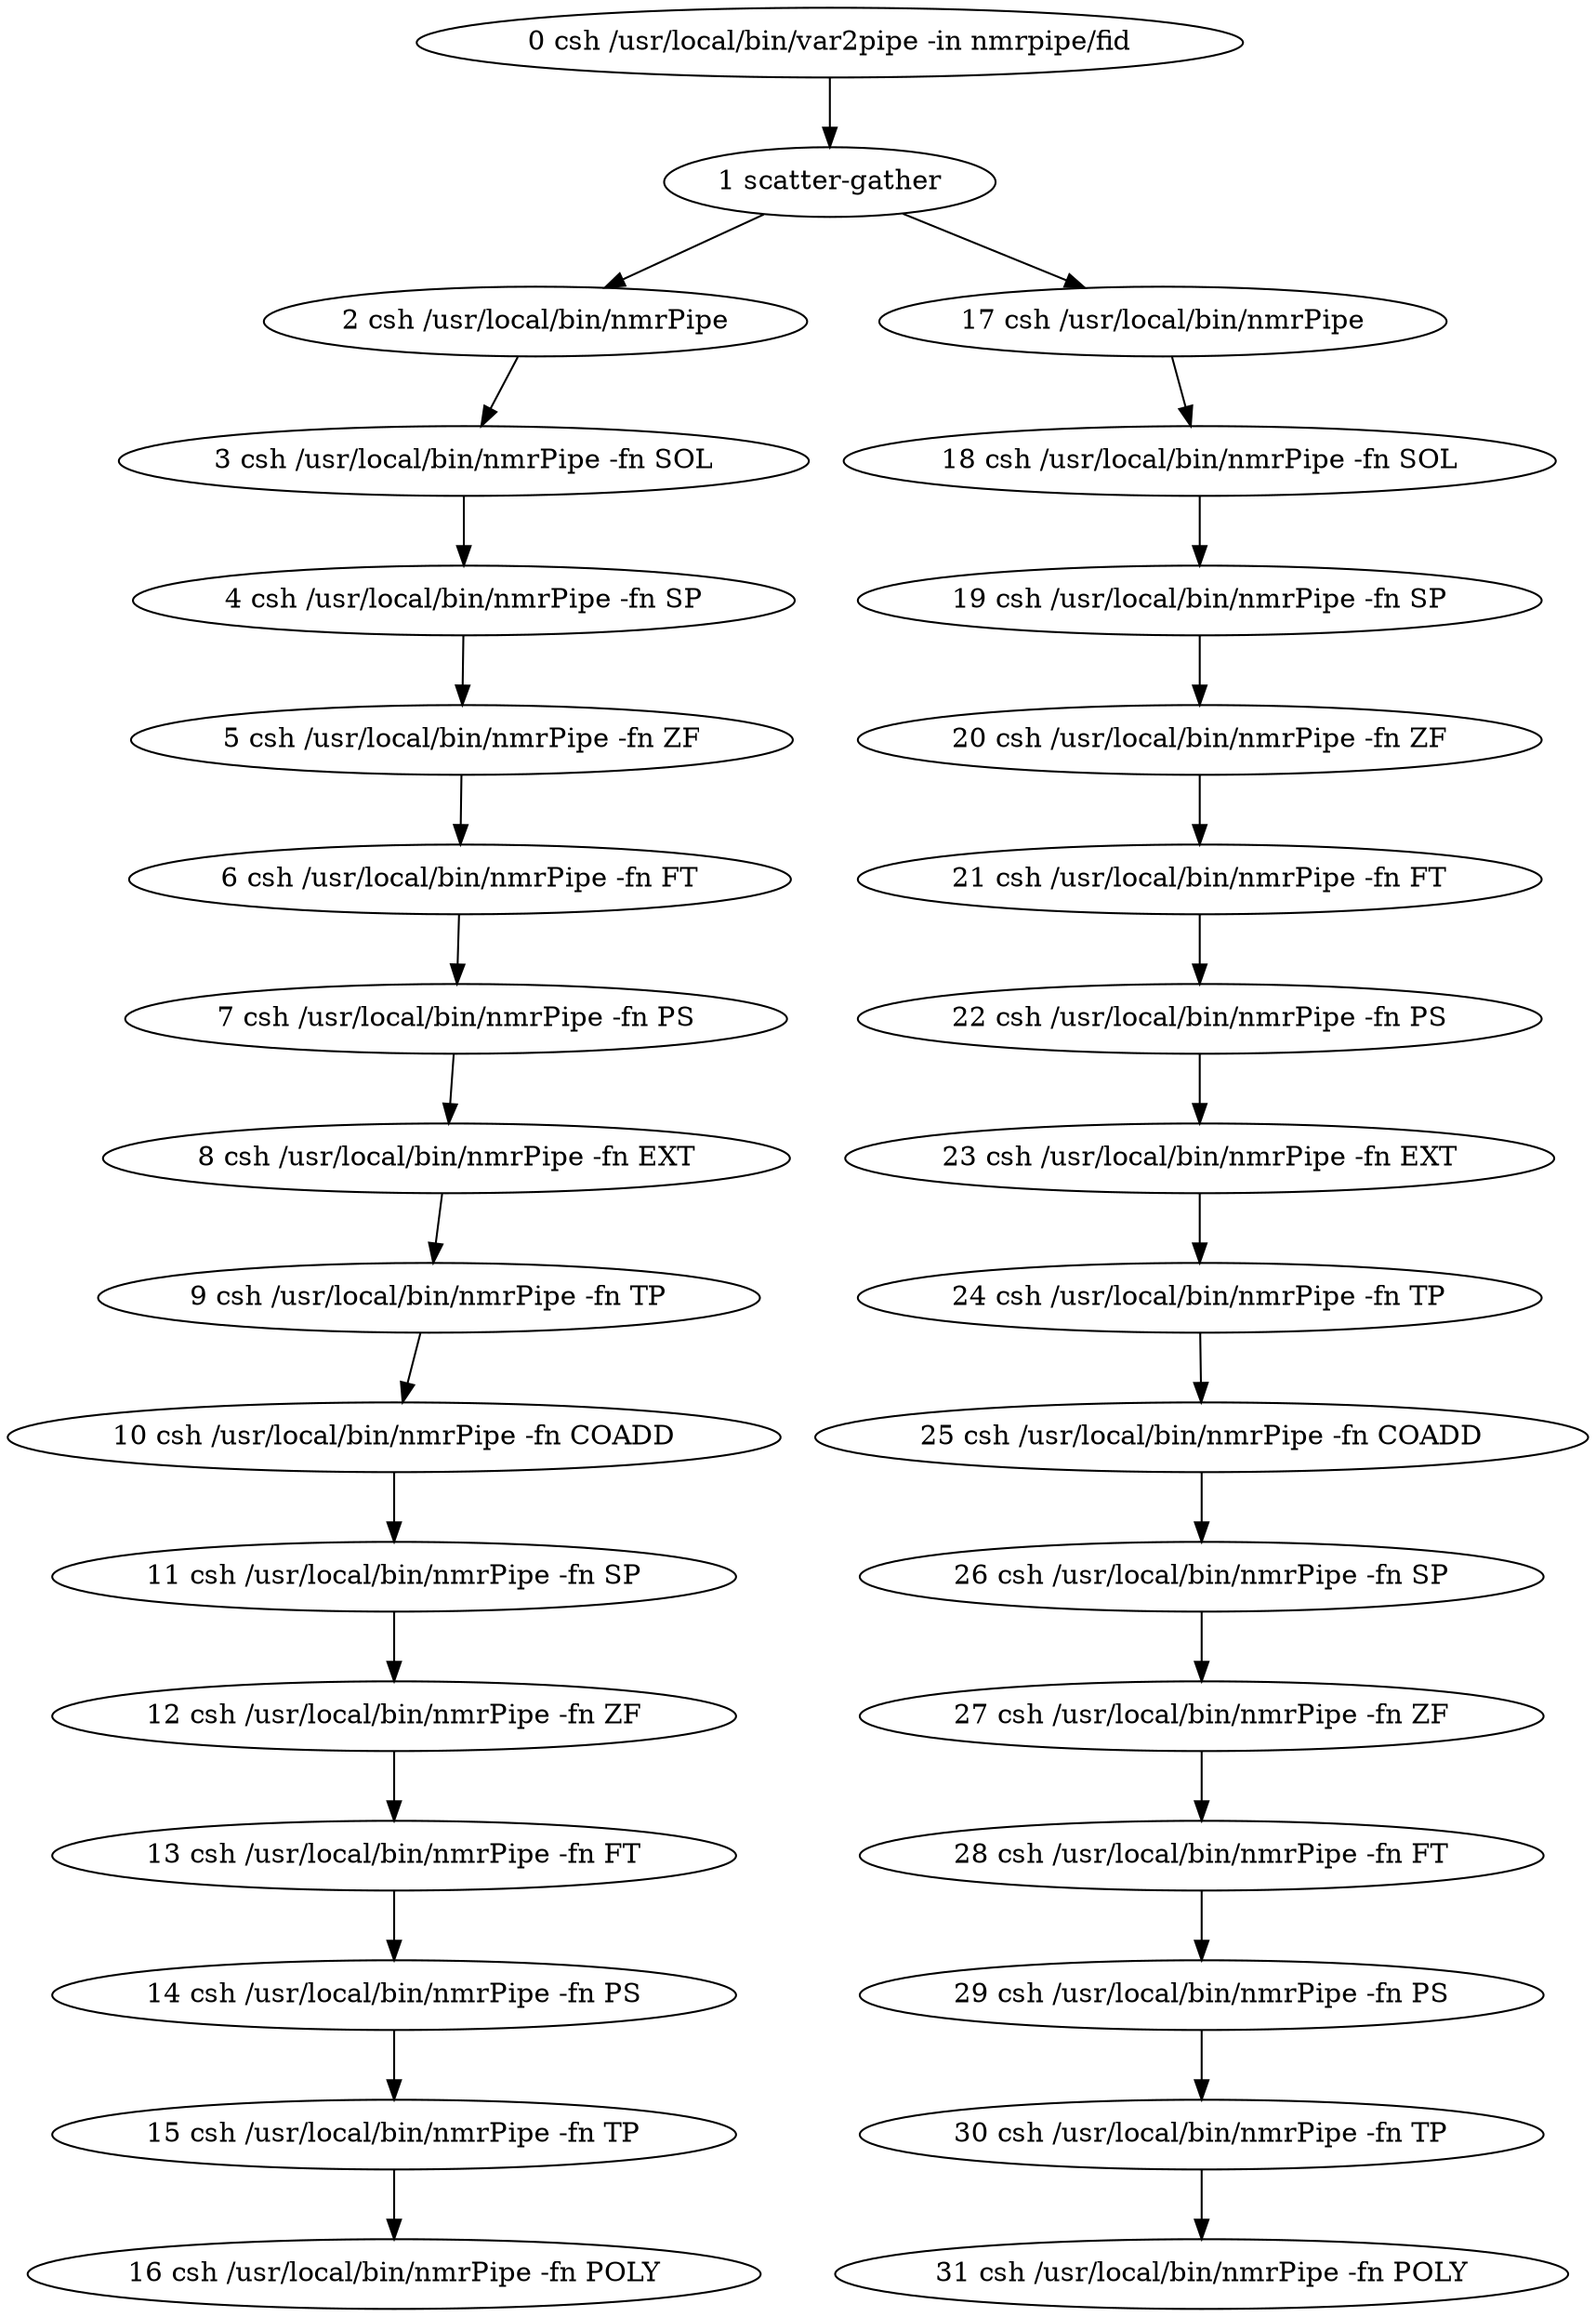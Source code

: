 digraph {
	n0 [label="0 csh /usr/local/bin/var2pipe -in nmrpipe/fid"];
	n0 -> n1;
	n1 [label="1 scatter-gather"];
	n1 -> n2;
	n1 -> n17;
	n2 [label="2 csh /usr/local/bin/nmrPipe"];
	n2 -> n3;
	n3 [label="3 csh /usr/local/bin/nmrPipe -fn SOL"];
	n3 -> n4;
	n4 [label="4 csh /usr/local/bin/nmrPipe -fn SP"];
	n4 -> n5;
	n5 [label="5 csh /usr/local/bin/nmrPipe -fn ZF"];
	n5 -> n6;
	n6 [label="6 csh /usr/local/bin/nmrPipe -fn FT"];
	n6 -> n7;
	n7 [label="7 csh /usr/local/bin/nmrPipe -fn PS"];
	n7 -> n8;
	n8 [label="8 csh /usr/local/bin/nmrPipe -fn EXT"];
	n8 -> n9;
	n9 [label="9 csh /usr/local/bin/nmrPipe -fn TP"];
	n9 -> n10;
	n10 [label="10 csh /usr/local/bin/nmrPipe -fn COADD"];
	n10 -> n11;
	n11 [label="11 csh /usr/local/bin/nmrPipe -fn SP"];
	n11 -> n12;
	n12 [label="12 csh /usr/local/bin/nmrPipe -fn ZF"];
	n12 -> n13;
	n13 [label="13 csh /usr/local/bin/nmrPipe -fn FT"];
	n13 -> n14;
	n14 [label="14 csh /usr/local/bin/nmrPipe -fn PS"];
	n14 -> n15;
	n15 [label="15 csh /usr/local/bin/nmrPipe -fn TP"];
	n15 -> n16;
	n16 [label="16 csh /usr/local/bin/nmrPipe -fn POLY"];
	n17 [label="17 csh /usr/local/bin/nmrPipe"];
	n17 -> n18;
	n18 [label="18 csh /usr/local/bin/nmrPipe -fn SOL"];
	n18 -> n19;
	n19 [label="19 csh /usr/local/bin/nmrPipe -fn SP"];
	n19 -> n20;
	n20 [label="20 csh /usr/local/bin/nmrPipe -fn ZF"];
	n20 -> n21;
	n21 [label="21 csh /usr/local/bin/nmrPipe -fn FT"];
	n21 -> n22;
	n22 [label="22 csh /usr/local/bin/nmrPipe -fn PS"];
	n22 -> n23;
	n23 [label="23 csh /usr/local/bin/nmrPipe -fn EXT"];
	n23 -> n24;
	n24 [label="24 csh /usr/local/bin/nmrPipe -fn TP"];
	n24 -> n25;
	n25 [label="25 csh /usr/local/bin/nmrPipe -fn COADD"];
	n25 -> n26;
	n26 [label="26 csh /usr/local/bin/nmrPipe -fn SP"];
	n26 -> n27;
	n27 [label="27 csh /usr/local/bin/nmrPipe -fn ZF"];
	n27 -> n28;
	n28 [label="28 csh /usr/local/bin/nmrPipe -fn FT"];
	n28 -> n29;
	n29 [label="29 csh /usr/local/bin/nmrPipe -fn PS"];
	n29 -> n30;
	n30 [label="30 csh /usr/local/bin/nmrPipe -fn TP"];
	n30 -> n31;
	n31 [label="31 csh /usr/local/bin/nmrPipe -fn POLY"];
}